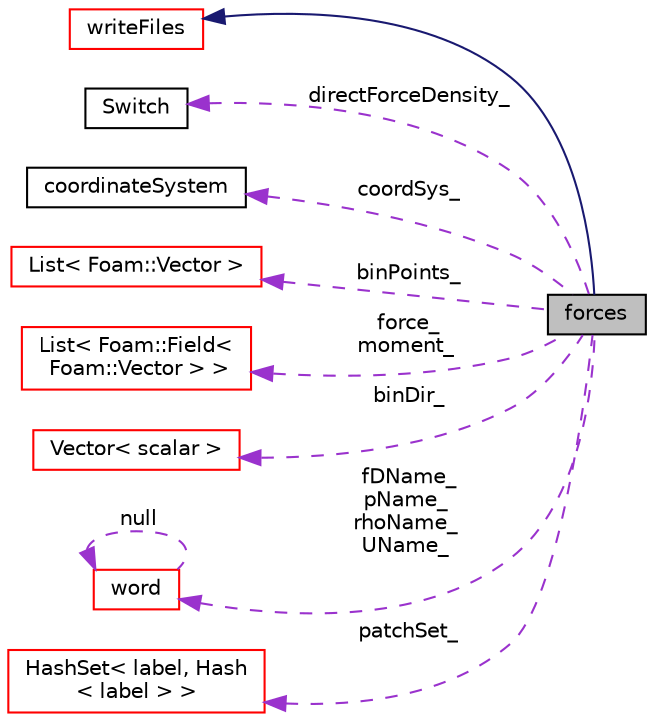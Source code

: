digraph "forces"
{
  bgcolor="transparent";
  edge [fontname="Helvetica",fontsize="10",labelfontname="Helvetica",labelfontsize="10"];
  node [fontname="Helvetica",fontsize="10",shape=record];
  rankdir="LR";
  Node1 [label="forces",height=0.2,width=0.4,color="black", fillcolor="grey75", style="filled", fontcolor="black"];
  Node2 -> Node1 [dir="back",color="midnightblue",fontsize="10",style="solid",fontname="Helvetica"];
  Node2 [label="writeFiles",height=0.2,width=0.4,color="red",URL="$a02992.html",tooltip="functionObject base class for writing files "];
  Node3 -> Node1 [dir="back",color="darkorchid3",fontsize="10",style="dashed",label=" directForceDensity_" ,fontname="Helvetica"];
  Node3 [label="Switch",height=0.2,width=0.4,color="black",URL="$a02607.html",tooltip="A simple wrapper around bool so that it can be read as a word: true/false, on/off, yes/no, y/n, t/f, or none. "];
  Node4 -> Node1 [dir="back",color="darkorchid3",fontsize="10",style="dashed",label=" coordSys_" ,fontname="Helvetica"];
  Node4 [label="coordinateSystem",height=0.2,width=0.4,color="black",URL="$a00409.html",tooltip="Base class for other coordinate system specifications. "];
  Node5 -> Node1 [dir="back",color="darkorchid3",fontsize="10",style="dashed",label=" binPoints_" ,fontname="Helvetica"];
  Node5 [label="List\< Foam::Vector \>",height=0.2,width=0.4,color="red",URL="$a01397.html"];
  Node6 -> Node1 [dir="back",color="darkorchid3",fontsize="10",style="dashed",label=" force_\nmoment_" ,fontname="Helvetica"];
  Node6 [label="List\< Foam::Field\<\l Foam::Vector \> \>",height=0.2,width=0.4,color="red",URL="$a01397.html"];
  Node7 -> Node1 [dir="back",color="darkorchid3",fontsize="10",style="dashed",label=" binDir_" ,fontname="Helvetica"];
  Node7 [label="Vector\< scalar \>",height=0.2,width=0.4,color="red",URL="$a02905.html"];
  Node8 -> Node1 [dir="back",color="darkorchid3",fontsize="10",style="dashed",label=" fDName_\npName_\nrhoName_\nUName_" ,fontname="Helvetica"];
  Node8 [label="word",height=0.2,width=0.4,color="red",URL="$a02987.html",tooltip="A class for handling words, derived from string. "];
  Node8 -> Node8 [dir="back",color="darkorchid3",fontsize="10",style="dashed",label=" null" ,fontname="Helvetica"];
  Node9 -> Node1 [dir="back",color="darkorchid3",fontsize="10",style="dashed",label=" patchSet_" ,fontname="Helvetica"];
  Node9 [label="HashSet\< label, Hash\l\< label \> \>",height=0.2,width=0.4,color="red",URL="$a00999.html"];
}
